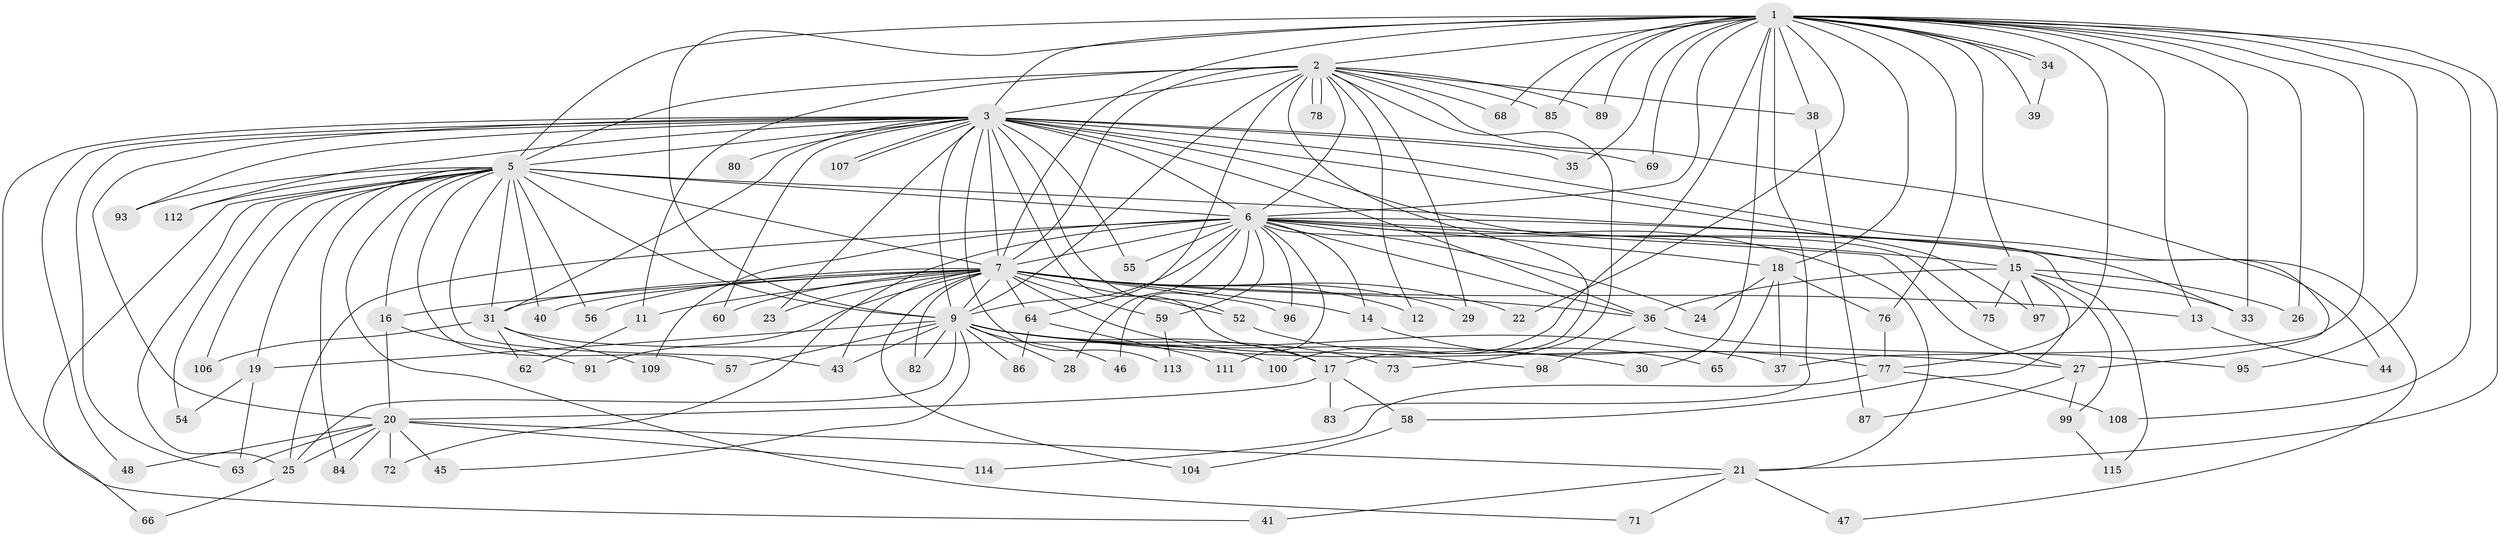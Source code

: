 // original degree distribution, {33: 0.008695652173913044, 23: 0.008695652173913044, 26: 0.008695652173913044, 18: 0.008695652173913044, 24: 0.02608695652173913, 20: 0.008695652173913044, 13: 0.008695652173913044, 21: 0.008695652173913044, 4: 0.043478260869565216, 2: 0.6173913043478261, 3: 0.16521739130434782, 9: 0.008695652173913044, 6: 0.034782608695652174, 12: 0.008695652173913044, 5: 0.034782608695652174}
// Generated by graph-tools (version 1.1) at 2025/41/03/06/25 10:41:34]
// undirected, 91 vertices, 202 edges
graph export_dot {
graph [start="1"]
  node [color=gray90,style=filled];
  1 [super="+42"];
  2 [super="+50"];
  3 [super="+4"];
  5 [super="+51"];
  6 [super="+8"];
  7 [super="+10"];
  9 [super="+81"];
  11 [super="+49"];
  12;
  13;
  14;
  15 [super="+79"];
  16 [super="+74"];
  17 [super="+94"];
  18;
  19 [super="+88"];
  20 [super="+53"];
  21 [super="+102"];
  22;
  23;
  24;
  25 [super="+103"];
  26;
  27 [super="+61"];
  28;
  29;
  30;
  31 [super="+32"];
  33 [super="+92"];
  34;
  35 [super="+101"];
  36 [super="+70"];
  37 [super="+105"];
  38;
  39;
  40;
  41;
  43 [super="+110"];
  44;
  45;
  46;
  47;
  48;
  52 [super="+67"];
  54;
  55;
  56;
  57;
  58;
  59;
  60;
  62;
  63;
  64;
  65;
  66;
  68;
  69;
  71;
  72;
  73;
  75;
  76;
  77 [super="+90"];
  78;
  80;
  82;
  83;
  84;
  85;
  86;
  87;
  89;
  91;
  93;
  95;
  96;
  97;
  98;
  99;
  100;
  104;
  106;
  107;
  108;
  109;
  111;
  112;
  113;
  114;
  115;
  1 -- 2;
  1 -- 3 [weight=2];
  1 -- 5;
  1 -- 6 [weight=2];
  1 -- 7 [weight=2];
  1 -- 9;
  1 -- 13;
  1 -- 18;
  1 -- 21;
  1 -- 22;
  1 -- 26;
  1 -- 30;
  1 -- 33;
  1 -- 34;
  1 -- 34;
  1 -- 37;
  1 -- 38;
  1 -- 39;
  1 -- 68;
  1 -- 69;
  1 -- 76;
  1 -- 77;
  1 -- 83;
  1 -- 85;
  1 -- 89;
  1 -- 95;
  1 -- 100;
  1 -- 108;
  1 -- 35;
  1 -- 15;
  2 -- 3 [weight=2];
  2 -- 5;
  2 -- 6 [weight=2];
  2 -- 7 [weight=2];
  2 -- 9 [weight=2];
  2 -- 11 [weight=2];
  2 -- 12;
  2 -- 17;
  2 -- 29;
  2 -- 38;
  2 -- 44;
  2 -- 64;
  2 -- 68;
  2 -- 78;
  2 -- 78;
  2 -- 85;
  2 -- 89;
  2 -- 73;
  3 -- 5 [weight=3];
  3 -- 6 [weight=4];
  3 -- 7 [weight=4];
  3 -- 9 [weight=2];
  3 -- 17;
  3 -- 20 [weight=2];
  3 -- 23;
  3 -- 31;
  3 -- 35 [weight=2];
  3 -- 36;
  3 -- 41;
  3 -- 48;
  3 -- 55;
  3 -- 60;
  3 -- 63;
  3 -- 75;
  3 -- 80 [weight=2];
  3 -- 107;
  3 -- 107;
  3 -- 113;
  3 -- 69;
  3 -- 27;
  3 -- 93;
  3 -- 97;
  3 -- 112;
  3 -- 52;
  5 -- 6 [weight=2];
  5 -- 7 [weight=2];
  5 -- 9;
  5 -- 16;
  5 -- 19;
  5 -- 25;
  5 -- 33;
  5 -- 40;
  5 -- 57;
  5 -- 66;
  5 -- 71;
  5 -- 84;
  5 -- 93;
  5 -- 106;
  5 -- 112;
  5 -- 31;
  5 -- 56;
  5 -- 54;
  5 -- 43;
  6 -- 7 [weight=4];
  6 -- 9 [weight=2];
  6 -- 14;
  6 -- 15 [weight=2];
  6 -- 18;
  6 -- 28;
  6 -- 36;
  6 -- 46;
  6 -- 55;
  6 -- 59;
  6 -- 72;
  6 -- 96;
  6 -- 111;
  6 -- 115;
  6 -- 109;
  6 -- 47;
  6 -- 24;
  6 -- 25;
  6 -- 21;
  6 -- 27;
  7 -- 9 [weight=2];
  7 -- 11;
  7 -- 12;
  7 -- 14;
  7 -- 29;
  7 -- 31;
  7 -- 43;
  7 -- 56;
  7 -- 64;
  7 -- 82;
  7 -- 104;
  7 -- 13;
  7 -- 16;
  7 -- 22;
  7 -- 23;
  7 -- 91;
  7 -- 96;
  7 -- 98;
  7 -- 40;
  7 -- 52 [weight=2];
  7 -- 59;
  7 -- 60;
  7 -- 36;
  9 -- 19;
  9 -- 27;
  9 -- 28;
  9 -- 30;
  9 -- 43;
  9 -- 45;
  9 -- 46;
  9 -- 57;
  9 -- 73;
  9 -- 82;
  9 -- 86;
  9 -- 25;
  9 -- 37;
  9 -- 17;
  11 -- 62;
  13 -- 44;
  14 -- 77;
  15 -- 26;
  15 -- 58;
  15 -- 75;
  15 -- 99;
  15 -- 97;
  15 -- 36;
  15 -- 33;
  16 -- 91;
  16 -- 20;
  17 -- 58;
  17 -- 83;
  17 -- 20;
  18 -- 24;
  18 -- 37;
  18 -- 65;
  18 -- 76;
  19 -- 54;
  19 -- 63;
  20 -- 21;
  20 -- 25;
  20 -- 45;
  20 -- 48;
  20 -- 63;
  20 -- 72;
  20 -- 84;
  20 -- 114;
  21 -- 41;
  21 -- 47;
  21 -- 71;
  25 -- 66;
  27 -- 87;
  27 -- 99;
  31 -- 62;
  31 -- 100;
  31 -- 106;
  31 -- 109;
  34 -- 39;
  36 -- 98;
  36 -- 95;
  38 -- 87;
  52 -- 65;
  58 -- 104;
  59 -- 113;
  64 -- 86;
  64 -- 111;
  76 -- 77;
  77 -- 108;
  77 -- 114;
  99 -- 115;
}
